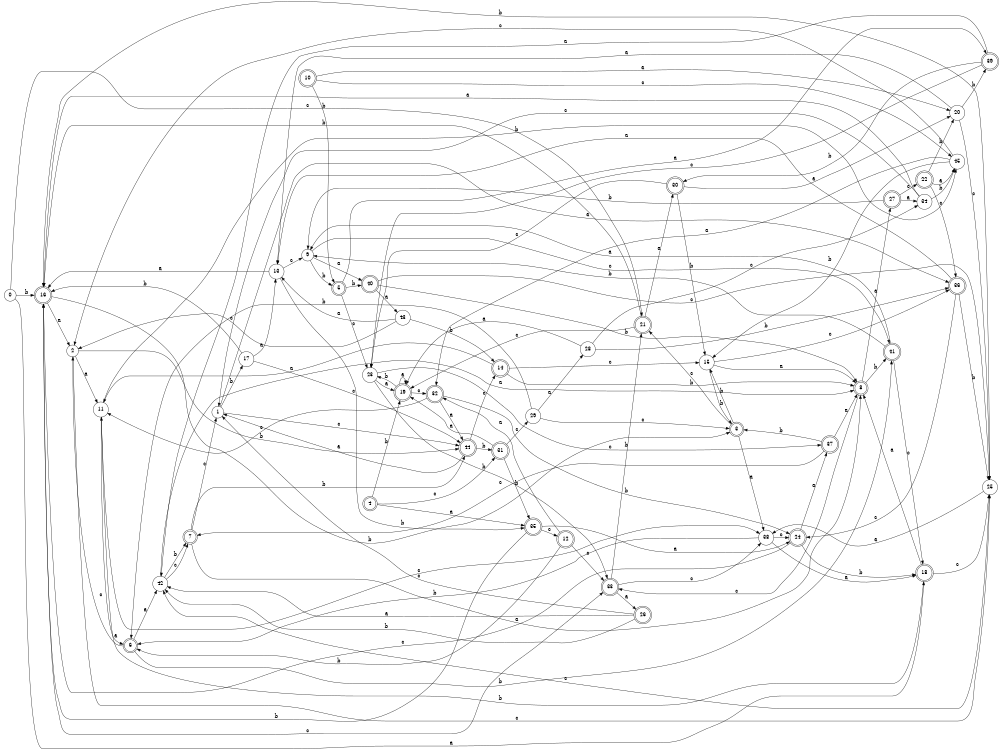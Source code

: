 digraph n37_5 {
__start0 [label="" shape="none"];

rankdir=LR;
size="8,5";

s0 [style="filled", color="black", fillcolor="white" shape="circle", label="0"];
s1 [style="filled", color="black", fillcolor="white" shape="circle", label="1"];
s2 [style="filled", color="black", fillcolor="white" shape="circle", label="2"];
s3 [style="rounded,filled", color="black", fillcolor="white" shape="doublecircle", label="3"];
s4 [style="rounded,filled", color="black", fillcolor="white" shape="doublecircle", label="4"];
s5 [style="rounded,filled", color="black", fillcolor="white" shape="doublecircle", label="5"];
s6 [style="rounded,filled", color="black", fillcolor="white" shape="doublecircle", label="6"];
s7 [style="rounded,filled", color="black", fillcolor="white" shape="doublecircle", label="7"];
s8 [style="rounded,filled", color="black", fillcolor="white" shape="doublecircle", label="8"];
s9 [style="filled", color="black", fillcolor="white" shape="circle", label="9"];
s10 [style="rounded,filled", color="black", fillcolor="white" shape="doublecircle", label="10"];
s11 [style="filled", color="black", fillcolor="white" shape="circle", label="11"];
s12 [style="rounded,filled", color="black", fillcolor="white" shape="doublecircle", label="12"];
s13 [style="filled", color="black", fillcolor="white" shape="circle", label="13"];
s14 [style="rounded,filled", color="black", fillcolor="white" shape="doublecircle", label="14"];
s15 [style="filled", color="black", fillcolor="white" shape="circle", label="15"];
s16 [style="rounded,filled", color="black", fillcolor="white" shape="doublecircle", label="16"];
s17 [style="filled", color="black", fillcolor="white" shape="circle", label="17"];
s18 [style="rounded,filled", color="black", fillcolor="white" shape="doublecircle", label="18"];
s19 [style="rounded,filled", color="black", fillcolor="white" shape="doublecircle", label="19"];
s20 [style="filled", color="black", fillcolor="white" shape="circle", label="20"];
s21 [style="rounded,filled", color="black", fillcolor="white" shape="doublecircle", label="21"];
s22 [style="rounded,filled", color="black", fillcolor="white" shape="doublecircle", label="22"];
s23 [style="filled", color="black", fillcolor="white" shape="circle", label="23"];
s24 [style="rounded,filled", color="black", fillcolor="white" shape="doublecircle", label="24"];
s25 [style="filled", color="black", fillcolor="white" shape="circle", label="25"];
s26 [style="rounded,filled", color="black", fillcolor="white" shape="doublecircle", label="26"];
s27 [style="rounded,filled", color="black", fillcolor="white" shape="doublecircle", label="27"];
s28 [style="filled", color="black", fillcolor="white" shape="circle", label="28"];
s29 [style="filled", color="black", fillcolor="white" shape="circle", label="29"];
s30 [style="rounded,filled", color="black", fillcolor="white" shape="doublecircle", label="30"];
s31 [style="rounded,filled", color="black", fillcolor="white" shape="doublecircle", label="31"];
s32 [style="rounded,filled", color="black", fillcolor="white" shape="doublecircle", label="32"];
s33 [style="rounded,filled", color="black", fillcolor="white" shape="doublecircle", label="33"];
s34 [style="filled", color="black", fillcolor="white" shape="circle", label="34"];
s35 [style="rounded,filled", color="black", fillcolor="white" shape="doublecircle", label="35"];
s36 [style="rounded,filled", color="black", fillcolor="white" shape="doublecircle", label="36"];
s37 [style="rounded,filled", color="black", fillcolor="white" shape="doublecircle", label="37"];
s38 [style="filled", color="black", fillcolor="white" shape="circle", label="38"];
s39 [style="rounded,filled", color="black", fillcolor="white" shape="doublecircle", label="39"];
s40 [style="rounded,filled", color="black", fillcolor="white" shape="doublecircle", label="40"];
s41 [style="rounded,filled", color="black", fillcolor="white" shape="doublecircle", label="41"];
s42 [style="filled", color="black", fillcolor="white" shape="circle", label="42"];
s43 [style="filled", color="black", fillcolor="white" shape="circle", label="43"];
s44 [style="rounded,filled", color="black", fillcolor="white" shape="doublecircle", label="44"];
s45 [style="filled", color="black", fillcolor="white" shape="circle", label="45"];
s0 -> s18 [label="a"];
s0 -> s16 [label="b"];
s0 -> s21 [label="c"];
s1 -> s36 [label="a"];
s1 -> s17 [label="b"];
s1 -> s44 [label="c"];
s2 -> s11 [label="a"];
s2 -> s44 [label="b"];
s2 -> s25 [label="c"];
s3 -> s38 [label="a"];
s3 -> s15 [label="b"];
s3 -> s21 [label="c"];
s4 -> s35 [label="a"];
s4 -> s19 [label="b"];
s4 -> s31 [label="c"];
s5 -> s39 [label="a"];
s5 -> s40 [label="b"];
s5 -> s23 [label="c"];
s6 -> s42 [label="a"];
s6 -> s41 [label="b"];
s6 -> s2 [label="c"];
s7 -> s8 [label="a"];
s7 -> s44 [label="b"];
s7 -> s1 [label="c"];
s8 -> s27 [label="a"];
s8 -> s41 [label="b"];
s8 -> s33 [label="c"];
s9 -> s40 [label="a"];
s9 -> s5 [label="b"];
s9 -> s41 [label="c"];
s10 -> s20 [label="a"];
s10 -> s5 [label="b"];
s10 -> s45 [label="c"];
s11 -> s6 [label="a"];
s11 -> s45 [label="b"];
s11 -> s38 [label="c"];
s12 -> s32 [label="a"];
s12 -> s6 [label="b"];
s12 -> s33 [label="c"];
s13 -> s16 [label="a"];
s13 -> s35 [label="b"];
s13 -> s9 [label="c"];
s14 -> s11 [label="a"];
s14 -> s8 [label="b"];
s14 -> s15 [label="c"];
s15 -> s8 [label="a"];
s15 -> s3 [label="b"];
s15 -> s36 [label="c"];
s16 -> s2 [label="a"];
s16 -> s3 [label="b"];
s16 -> s33 [label="c"];
s17 -> s13 [label="a"];
s17 -> s16 [label="b"];
s17 -> s44 [label="c"];
s18 -> s8 [label="a"];
s18 -> s11 [label="b"];
s18 -> s25 [label="c"];
s19 -> s19 [label="a"];
s19 -> s23 [label="b"];
s19 -> s32 [label="c"];
s20 -> s13 [label="a"];
s20 -> s39 [label="b"];
s20 -> s25 [label="c"];
s21 -> s30 [label="a"];
s21 -> s16 [label="b"];
s21 -> s19 [label="c"];
s22 -> s45 [label="a"];
s22 -> s20 [label="b"];
s22 -> s36 [label="c"];
s23 -> s19 [label="a"];
s23 -> s33 [label="b"];
s23 -> s37 [label="c"];
s24 -> s37 [label="a"];
s24 -> s18 [label="b"];
s24 -> s16 [label="c"];
s25 -> s38 [label="a"];
s25 -> s16 [label="b"];
s25 -> s42 [label="c"];
s26 -> s42 [label="a"];
s26 -> s42 [label="b"];
s26 -> s1 [label="c"];
s27 -> s34 [label="a"];
s27 -> s9 [label="b"];
s27 -> s22 [label="c"];
s28 -> s19 [label="a"];
s28 -> s36 [label="b"];
s28 -> s34 [label="c"];
s29 -> s28 [label="a"];
s29 -> s6 [label="b"];
s29 -> s3 [label="c"];
s30 -> s20 [label="a"];
s30 -> s15 [label="b"];
s30 -> s23 [label="c"];
s31 -> s19 [label="a"];
s31 -> s35 [label="b"];
s31 -> s29 [label="c"];
s32 -> s44 [label="a"];
s32 -> s24 [label="b"];
s32 -> s11 [label="c"];
s33 -> s26 [label="a"];
s33 -> s21 [label="b"];
s33 -> s38 [label="c"];
s34 -> s16 [label="a"];
s34 -> s45 [label="b"];
s34 -> s1 [label="c"];
s35 -> s24 [label="a"];
s35 -> s16 [label="b"];
s35 -> s12 [label="c"];
s36 -> s13 [label="a"];
s36 -> s25 [label="b"];
s36 -> s24 [label="c"];
s37 -> s8 [label="a"];
s37 -> s3 [label="b"];
s37 -> s7 [label="c"];
s38 -> s18 [label="a"];
s38 -> s6 [label="b"];
s38 -> s24 [label="c"];
s39 -> s42 [label="a"];
s39 -> s30 [label="b"];
s39 -> s23 [label="c"];
s40 -> s43 [label="a"];
s40 -> s8 [label="b"];
s40 -> s25 [label="c"];
s41 -> s9 [label="a"];
s41 -> s9 [label="b"];
s41 -> s18 [label="c"];
s42 -> s8 [label="a"];
s42 -> s7 [label="b"];
s42 -> s7 [label="c"];
s43 -> s13 [label="a"];
s43 -> s14 [label="b"];
s43 -> s2 [label="c"];
s44 -> s1 [label="a"];
s44 -> s31 [label="b"];
s44 -> s14 [label="c"];
s45 -> s32 [label="a"];
s45 -> s15 [label="b"];
s45 -> s2 [label="c"];

}